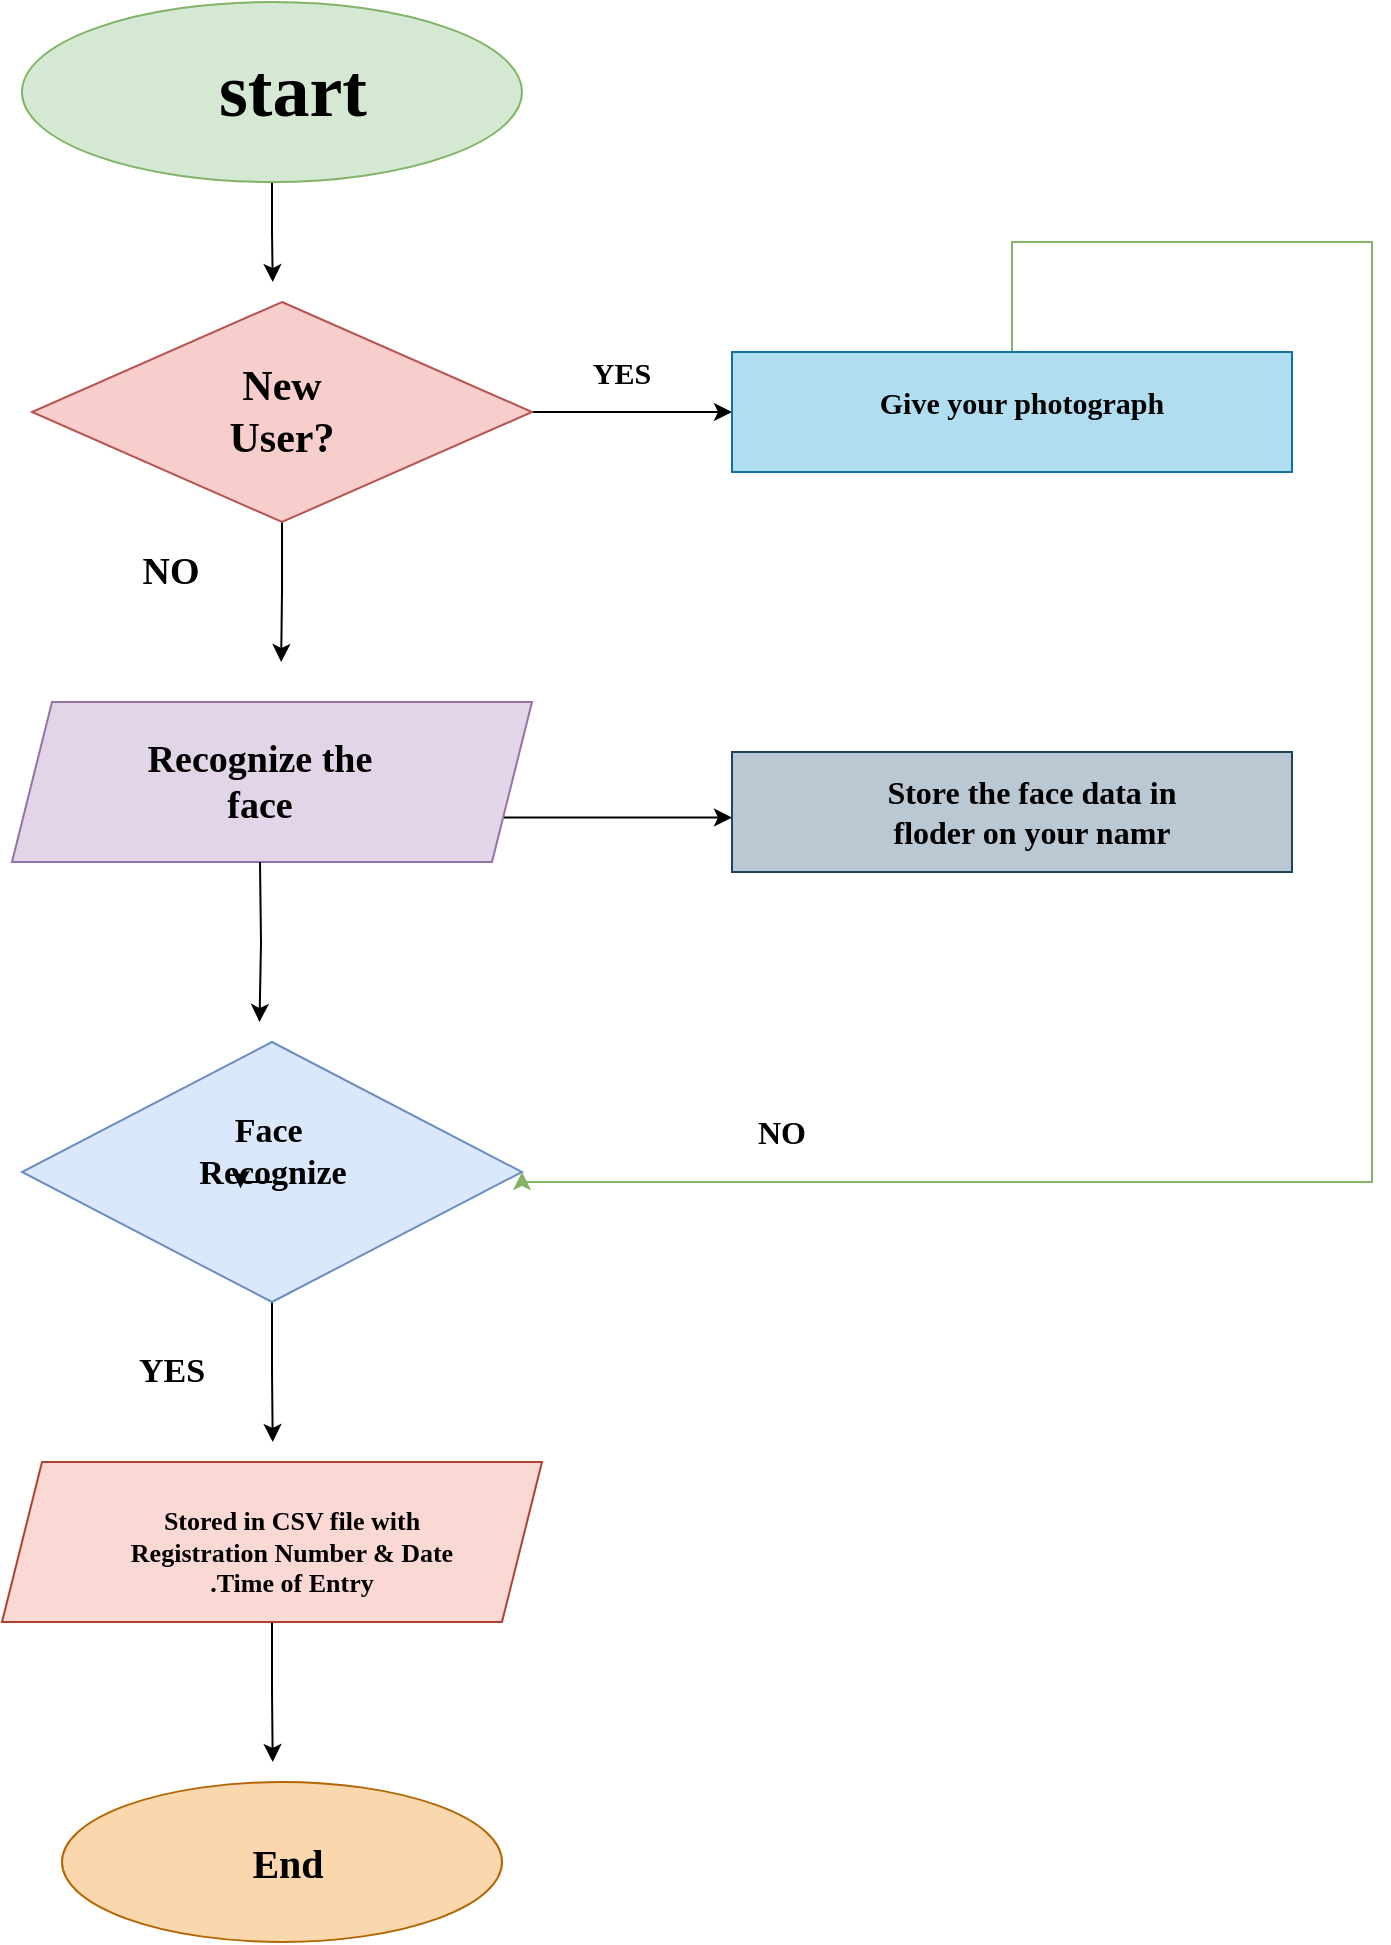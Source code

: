 <mxfile version="28.0.7">
  <diagram name="Page-1" id="YV9Xo4mc5tamnmZ0KmAF">
    <mxGraphModel dx="1303" dy="659" grid="1" gridSize="10" guides="1" tooltips="1" connect="1" arrows="1" fold="1" page="1" pageScale="1" pageWidth="850" pageHeight="1100" math="0" shadow="0">
      <root>
        <mxCell id="0" />
        <mxCell id="1" parent="0" />
        <mxCell id="Mf3_hCPs_mQ1CbTYbQTA-71" style="edgeStyle=orthogonalEdgeStyle;rounded=0;orthogonalLoop=1;jettySize=auto;html=1;exitX=0.5;exitY=1;exitDx=0;exitDy=0;" edge="1" parent="1" source="Mf3_hCPs_mQ1CbTYbQTA-1">
          <mxGeometry relative="1" as="geometry">
            <mxPoint x="270.368" y="230" as="targetPoint" />
          </mxGeometry>
        </mxCell>
        <mxCell id="Mf3_hCPs_mQ1CbTYbQTA-1" value="" style="ellipse;whiteSpace=wrap;html=1;fillColor=#d5e8d4;strokeColor=#82b366;fontStyle=7;fontFamily=Verdana;horizontal=0;" vertex="1" parent="1">
          <mxGeometry x="145" y="90" width="250" height="90" as="geometry" />
        </mxCell>
        <mxCell id="Mf3_hCPs_mQ1CbTYbQTA-33" style="edgeStyle=orthogonalEdgeStyle;rounded=0;orthogonalLoop=1;jettySize=auto;html=1;exitX=1;exitY=0.5;exitDx=0;exitDy=0;" edge="1" parent="1" source="Mf3_hCPs_mQ1CbTYbQTA-8" target="Mf3_hCPs_mQ1CbTYbQTA-34">
          <mxGeometry relative="1" as="geometry">
            <mxPoint x="480" y="344.706" as="targetPoint" />
          </mxGeometry>
        </mxCell>
        <mxCell id="Mf3_hCPs_mQ1CbTYbQTA-73" style="edgeStyle=orthogonalEdgeStyle;rounded=0;orthogonalLoop=1;jettySize=auto;html=1;exitX=0.5;exitY=1;exitDx=0;exitDy=0;" edge="1" parent="1" source="Mf3_hCPs_mQ1CbTYbQTA-8">
          <mxGeometry relative="1" as="geometry">
            <mxPoint x="274.579" y="420" as="targetPoint" />
          </mxGeometry>
        </mxCell>
        <mxCell id="Mf3_hCPs_mQ1CbTYbQTA-8" value="" style="rhombus;whiteSpace=wrap;html=1;fillColor=#f8cecc;strokeColor=#b85450;" vertex="1" parent="1">
          <mxGeometry x="150" y="240" width="250" height="110" as="geometry" />
        </mxCell>
        <mxCell id="Mf3_hCPs_mQ1CbTYbQTA-35" style="edgeStyle=orthogonalEdgeStyle;rounded=0;orthogonalLoop=1;jettySize=auto;html=1;exitX=1;exitY=0.75;exitDx=0;exitDy=0;" edge="1" parent="1" source="Mf3_hCPs_mQ1CbTYbQTA-10" target="Mf3_hCPs_mQ1CbTYbQTA-36">
          <mxGeometry relative="1" as="geometry">
            <mxPoint x="500" y="608.235" as="targetPoint" />
            <Array as="points">
              <mxPoint x="630" y="498" />
            </Array>
          </mxGeometry>
        </mxCell>
        <mxCell id="Mf3_hCPs_mQ1CbTYbQTA-10" value="" style="shape=parallelogram;perimeter=parallelogramPerimeter;whiteSpace=wrap;html=1;fixedSize=1;fillColor=#e1d5e7;strokeColor=#9673a6;" vertex="1" parent="1">
          <mxGeometry x="140" y="440" width="260" height="80" as="geometry" />
        </mxCell>
        <mxCell id="Mf3_hCPs_mQ1CbTYbQTA-77" style="edgeStyle=orthogonalEdgeStyle;rounded=0;orthogonalLoop=1;jettySize=auto;html=1;exitX=0.5;exitY=1;exitDx=0;exitDy=0;" edge="1" parent="1" source="Mf3_hCPs_mQ1CbTYbQTA-11">
          <mxGeometry relative="1" as="geometry">
            <mxPoint x="270.368" y="810" as="targetPoint" />
          </mxGeometry>
        </mxCell>
        <mxCell id="Mf3_hCPs_mQ1CbTYbQTA-11" value="" style="rhombus;whiteSpace=wrap;html=1;fillColor=#dae8fc;strokeColor=#6c8ebf;" vertex="1" parent="1">
          <mxGeometry x="145" y="610" width="250" height="130" as="geometry" />
        </mxCell>
        <mxCell id="Mf3_hCPs_mQ1CbTYbQTA-78" style="edgeStyle=orthogonalEdgeStyle;rounded=0;orthogonalLoop=1;jettySize=auto;html=1;exitX=0.5;exitY=1;exitDx=0;exitDy=0;" edge="1" parent="1" source="Mf3_hCPs_mQ1CbTYbQTA-12">
          <mxGeometry relative="1" as="geometry">
            <mxPoint x="270.368" y="970" as="targetPoint" />
          </mxGeometry>
        </mxCell>
        <mxCell id="Mf3_hCPs_mQ1CbTYbQTA-12" value="" style="shape=parallelogram;perimeter=parallelogramPerimeter;whiteSpace=wrap;html=1;fixedSize=1;fillColor=#fad9d5;strokeColor=#ae4132;" vertex="1" parent="1">
          <mxGeometry x="135" y="820" width="270" height="80" as="geometry" />
        </mxCell>
        <mxCell id="Mf3_hCPs_mQ1CbTYbQTA-37" style="edgeStyle=orthogonalEdgeStyle;rounded=0;orthogonalLoop=1;jettySize=auto;html=1;exitX=0.5;exitY=0;exitDx=0;exitDy=0;entryX=1;entryY=0.5;entryDx=0;entryDy=0;fillColor=#d5e8d4;strokeColor=#82b366;" edge="1" parent="1" source="Mf3_hCPs_mQ1CbTYbQTA-34" target="Mf3_hCPs_mQ1CbTYbQTA-11">
          <mxGeometry relative="1" as="geometry">
            <Array as="points">
              <mxPoint x="640" y="210" />
              <mxPoint x="820" y="210" />
              <mxPoint x="820" y="680" />
              <mxPoint x="395" y="680" />
            </Array>
          </mxGeometry>
        </mxCell>
        <mxCell id="Mf3_hCPs_mQ1CbTYbQTA-34" value="" style="rounded=0;whiteSpace=wrap;html=1;fillColor=#b1ddf0;strokeColor=#10739e;" vertex="1" parent="1">
          <mxGeometry x="500" y="265" width="280" height="60" as="geometry" />
        </mxCell>
        <mxCell id="Mf3_hCPs_mQ1CbTYbQTA-36" value="" style="rounded=0;whiteSpace=wrap;html=1;fillColor=#bac8d3;strokeColor=#23445d;" vertex="1" parent="1">
          <mxGeometry x="500" y="465" width="280" height="60" as="geometry" />
        </mxCell>
        <mxCell id="Mf3_hCPs_mQ1CbTYbQTA-38" value="start" style="text;html=1;align=center;verticalAlign=middle;whiteSpace=wrap;rounded=0;fontFamily=Comic Sans MS;labelBackgroundColor=none;fontStyle=1;fontSize=37;" vertex="1" parent="1">
          <mxGeometry x="237.5" y="106.25" width="85" height="57.5" as="geometry" />
        </mxCell>
        <mxCell id="Mf3_hCPs_mQ1CbTYbQTA-42" value="New&lt;div&gt;User?&lt;/div&gt;" style="text;html=1;align=center;verticalAlign=middle;whiteSpace=wrap;rounded=0;fontFamily=Comic Sans MS;fontSize=21;fontStyle=1" vertex="1" parent="1">
          <mxGeometry x="190" y="270" width="170" height="50" as="geometry" />
        </mxCell>
        <mxCell id="Mf3_hCPs_mQ1CbTYbQTA-45" value="Give&lt;font&gt;&amp;nbsp;your photograph&lt;/font&gt;" style="text;html=1;align=center;verticalAlign=middle;whiteSpace=wrap;rounded=0;fontSize=15;fontStyle=1;fontFamily=Comic Sans MS;" vertex="1" parent="1">
          <mxGeometry x="570" y="265" width="150" height="50" as="geometry" />
        </mxCell>
        <mxCell id="Mf3_hCPs_mQ1CbTYbQTA-46" value="Store the face data in floder on your namr" style="text;html=1;align=center;verticalAlign=middle;whiteSpace=wrap;rounded=0;fontSize=16;fontFamily=Comic Sans MS;fontStyle=1" vertex="1" parent="1">
          <mxGeometry x="570" y="480" width="160" height="30" as="geometry" />
        </mxCell>
        <mxCell id="Mf3_hCPs_mQ1CbTYbQTA-47" value="Stored in CSV file with Registration Number &amp;amp; Date .Time of Entry" style="text;html=1;align=center;verticalAlign=middle;whiteSpace=wrap;rounded=0;fontSize=13;fontFamily=Comic Sans MS;fontStyle=1" vertex="1" parent="1">
          <mxGeometry x="195" y="860" width="170" height="10" as="geometry" />
        </mxCell>
        <mxCell id="Mf3_hCPs_mQ1CbTYbQTA-53" value="NO" style="text;html=1;align=center;verticalAlign=middle;whiteSpace=wrap;rounded=0;fontSize=16;fontFamily=Comic Sans MS;fontStyle=1" vertex="1" parent="1">
          <mxGeometry x="480" y="640" width="90" height="30" as="geometry" />
        </mxCell>
        <mxCell id="Mf3_hCPs_mQ1CbTYbQTA-54" value="YES" style="text;html=1;align=center;verticalAlign=middle;whiteSpace=wrap;rounded=0;fontSize=15;fontFamily=Comic Sans MS;fontStyle=1" vertex="1" parent="1">
          <mxGeometry x="410" y="260" width="70" height="30" as="geometry" />
        </mxCell>
        <mxCell id="Mf3_hCPs_mQ1CbTYbQTA-76" style="edgeStyle=orthogonalEdgeStyle;rounded=0;orthogonalLoop=1;jettySize=auto;html=1;" edge="1" parent="1">
          <mxGeometry relative="1" as="geometry">
            <mxPoint x="263.75" y="600" as="targetPoint" />
            <mxPoint x="264" y="520" as="sourcePoint" />
          </mxGeometry>
        </mxCell>
        <mxCell id="Mf3_hCPs_mQ1CbTYbQTA-56" value="Recognize the face" style="text;html=1;align=center;verticalAlign=middle;whiteSpace=wrap;rounded=0;fontSize=19;fontFamily=Comic Sans MS;fontStyle=1" vertex="1" parent="1">
          <mxGeometry x="205" y="465" width="117.5" height="30" as="geometry" />
        </mxCell>
        <mxCell id="Mf3_hCPs_mQ1CbTYbQTA-57" value="" style="ellipse;whiteSpace=wrap;html=1;labelBorderColor=default;fillColor=#fad7ac;strokeColor=#b46504;" vertex="1" parent="1">
          <mxGeometry x="165" y="980" width="220" height="80" as="geometry" />
        </mxCell>
        <mxCell id="Mf3_hCPs_mQ1CbTYbQTA-63" value="Face&amp;nbsp;&lt;div&gt;Recognize&lt;/div&gt;" style="text;html=1;align=center;verticalAlign=middle;whiteSpace=wrap;rounded=0;fontSize=17;fontFamily=Comic Sans MS;fontStyle=1" vertex="1" parent="1">
          <mxGeometry x="217.5" y="650" width="105" height="30" as="geometry" />
        </mxCell>
        <mxCell id="Mf3_hCPs_mQ1CbTYbQTA-68" value="End" style="text;html=1;align=center;verticalAlign=middle;whiteSpace=wrap;rounded=0;fontSize=20;fontFamily=Comic Sans MS;fontStyle=1" vertex="1" parent="1">
          <mxGeometry x="232.5" y="1005" width="90" height="30" as="geometry" />
        </mxCell>
        <mxCell id="Mf3_hCPs_mQ1CbTYbQTA-75" style="edgeStyle=orthogonalEdgeStyle;rounded=0;orthogonalLoop=1;jettySize=auto;html=1;exitX=0.5;exitY=1;exitDx=0;exitDy=0;entryX=0.35;entryY=1.104;entryDx=0;entryDy=0;entryPerimeter=0;" edge="1" parent="1" source="Mf3_hCPs_mQ1CbTYbQTA-63" target="Mf3_hCPs_mQ1CbTYbQTA-63">
          <mxGeometry relative="1" as="geometry" />
        </mxCell>
        <mxCell id="Mf3_hCPs_mQ1CbTYbQTA-79" value="NO" style="text;html=1;align=center;verticalAlign=middle;whiteSpace=wrap;rounded=0;fontSize=19;fontStyle=1;fontFamily=Comic Sans MS;" vertex="1" parent="1">
          <mxGeometry x="177.5" y="360" width="82.5" height="30" as="geometry" />
        </mxCell>
        <mxCell id="Mf3_hCPs_mQ1CbTYbQTA-80" value="YES" style="text;html=1;align=center;verticalAlign=middle;whiteSpace=wrap;rounded=0;fontSize=17;fontFamily=Comic Sans MS;fontStyle=1" vertex="1" parent="1">
          <mxGeometry x="180" y="760" width="80" height="30" as="geometry" />
        </mxCell>
      </root>
    </mxGraphModel>
  </diagram>
</mxfile>
